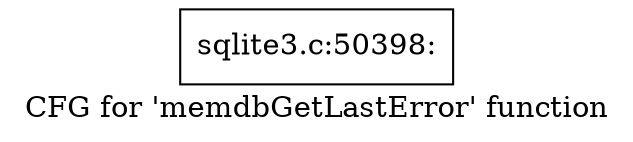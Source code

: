 digraph "CFG for 'memdbGetLastError' function" {
	label="CFG for 'memdbGetLastError' function";

	Node0x55c0fa9237b0 [shape=record,label="{sqlite3.c:50398:}"];
}
